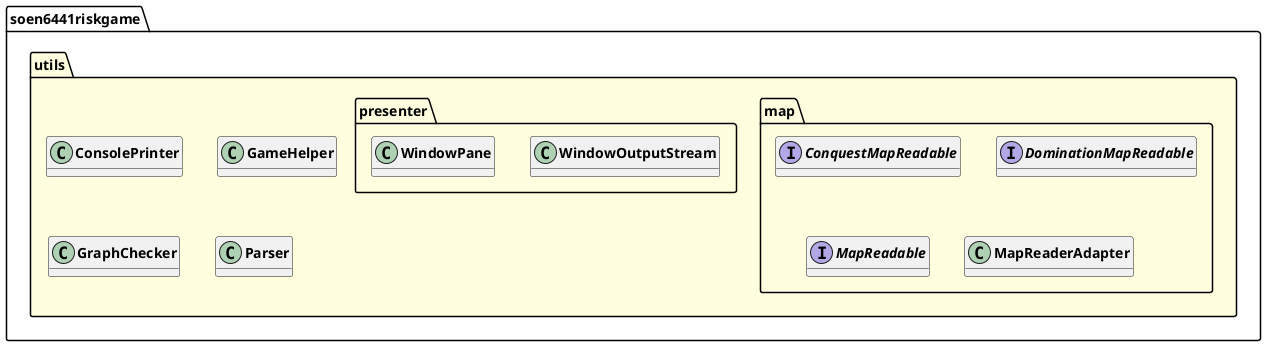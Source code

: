 @startuml

skinparam svgLinkTarget _parent
skinparam linetype ortho
package soen6441riskgame.utils [[../../soen6441riskgame/utils/package-summary.html{soen6441riskgame.utils}]] #lightyellow {
}

class "<b><size:14>ConsolePrinter</b>" as soen6441riskgame.utils.ConsolePrinter  [[../../soen6441riskgame/utils/ConsolePrinter.html{soen6441riskgame.utils.ConsolePrinter}]] {
}

hide soen6441riskgame.utils.ConsolePrinter fields
hide soen6441riskgame.utils.ConsolePrinter methods

class "<b><size:14>GameHelper</b>" as soen6441riskgame.utils.GameHelper  [[../../soen6441riskgame/utils/GameHelper.html{soen6441riskgame.utils.GameHelper}]] {
}

hide soen6441riskgame.utils.GameHelper fields
hide soen6441riskgame.utils.GameHelper methods

class "<b><size:14>GraphChecker</b>" as soen6441riskgame.utils.GraphChecker  [[../../soen6441riskgame/utils/GraphChecker.html{soen6441riskgame.utils.GraphChecker}]] {
}

hide soen6441riskgame.utils.GraphChecker fields
hide soen6441riskgame.utils.GraphChecker methods

class "<b><size:14>Parser</b>" as soen6441riskgame.utils.Parser  [[../../soen6441riskgame/utils/Parser.html{soen6441riskgame.utils.Parser}]] {
}

hide soen6441riskgame.utils.Parser fields
hide soen6441riskgame.utils.Parser methods

package soen6441riskgame.utils.map [[../../soen6441riskgame/utils/map/package-summary.html{soen6441riskgame.utils.map}]] {
}

interface "<b><size:14>ConquestMapReadable</b>" as soen6441riskgame.utils.map.ConquestMapReadable  [[../../soen6441riskgame/utils/map/ConquestMapReadable.html{soen6441riskgame.utils.map.ConquestMapReadable}]] {
}

hide soen6441riskgame.utils.map.ConquestMapReadable fields
hide soen6441riskgame.utils.map.ConquestMapReadable methods

interface "<b><size:14>DominationMapReadable</b>" as soen6441riskgame.utils.map.DominationMapReadable  [[../../soen6441riskgame/utils/map/DominationMapReadable.html{soen6441riskgame.utils.map.DominationMapReadable}]] {
}

hide soen6441riskgame.utils.map.DominationMapReadable fields
hide soen6441riskgame.utils.map.DominationMapReadable methods

interface "<b><size:14>MapReadable</b>" as soen6441riskgame.utils.map.MapReadable  [[../../soen6441riskgame/utils/map/MapReadable.html{soen6441riskgame.utils.map.MapReadable}]] {
}

hide soen6441riskgame.utils.map.MapReadable fields
hide soen6441riskgame.utils.map.MapReadable methods

class "<b><size:14>MapReaderAdapter</b>" as soen6441riskgame.utils.map.MapReaderAdapter  [[../../soen6441riskgame/utils/map/MapReaderAdapter.html{soen6441riskgame.utils.map.MapReaderAdapter}]] {
}

hide soen6441riskgame.utils.map.MapReaderAdapter fields
hide soen6441riskgame.utils.map.MapReaderAdapter methods

package soen6441riskgame.utils.presenter [[../../soen6441riskgame/utils/presenter/package-summary.html{soen6441riskgame.utils.presenter}]] {
}

class "<b><size:14>WindowOutputStream</b>" as soen6441riskgame.utils.presenter.WindowOutputStream  [[../../soen6441riskgame/utils/presenter/WindowOutputStream.html{soen6441riskgame.utils.presenter.WindowOutputStream}]] {
}

hide soen6441riskgame.utils.presenter.WindowOutputStream fields
hide soen6441riskgame.utils.presenter.WindowOutputStream methods

class "<b><size:14>WindowPane</b>" as soen6441riskgame.utils.presenter.WindowPane  [[../../soen6441riskgame/utils/presenter/WindowPane.html{soen6441riskgame.utils.presenter.WindowPane}]] {
}

hide soen6441riskgame.utils.presenter.WindowPane fields
hide soen6441riskgame.utils.presenter.WindowPane methods


@enduml
